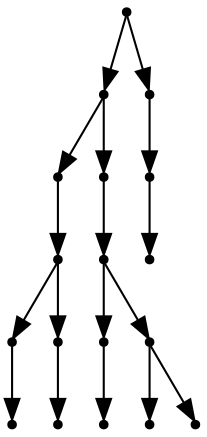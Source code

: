 digraph {
  17 [shape=point];
  13 [shape=point];
  5 [shape=point];
  4 [shape=point];
  1 [shape=point];
  0 [shape=point];
  3 [shape=point];
  2 [shape=point];
  12 [shape=point];
  11 [shape=point];
  7 [shape=point];
  6 [shape=point];
  10 [shape=point];
  8 [shape=point];
  9 [shape=point];
  16 [shape=point];
  15 [shape=point];
  14 [shape=point];
17 -> 13;
13 -> 5;
5 -> 4;
4 -> 1;
1 -> 0;
4 -> 3;
3 -> 2;
13 -> 12;
12 -> 11;
11 -> 7;
7 -> 6;
11 -> 10;
10 -> 8;
10 -> 9;
17 -> 16;
16 -> 15;
15 -> 14;
}
